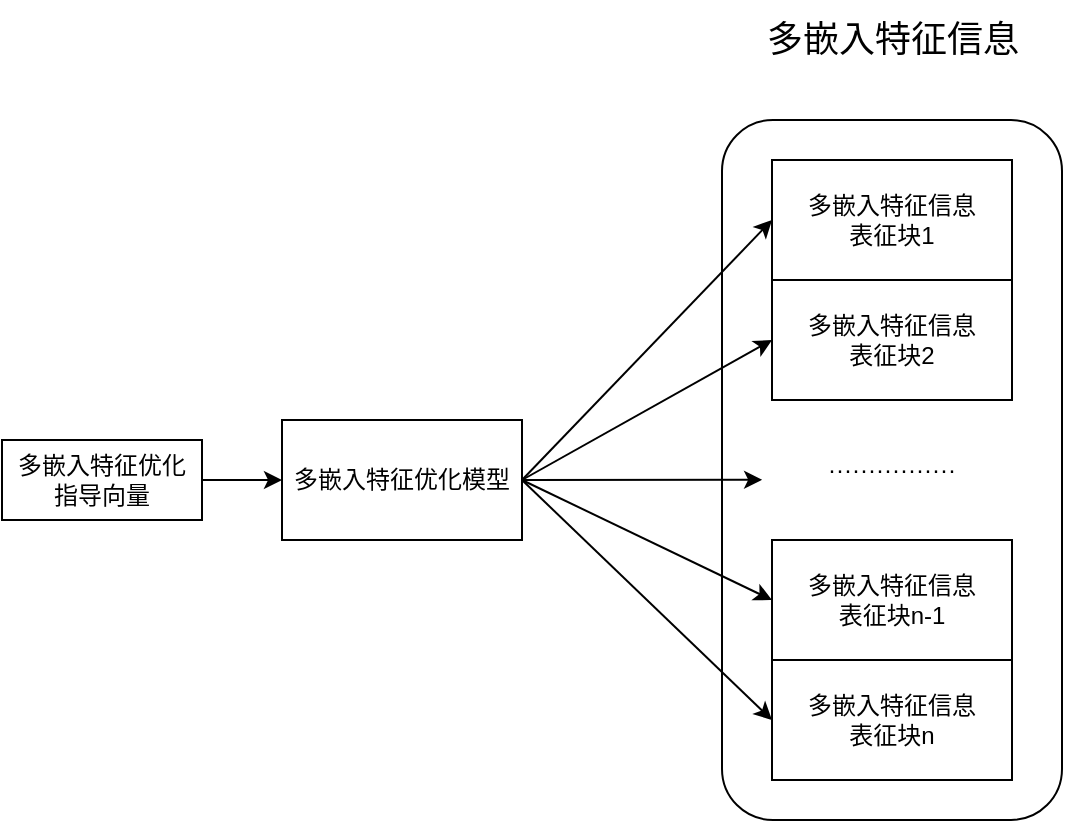 <mxfile version="24.7.7">
  <diagram name="第 1 页" id="JpJuvLmKtG-MRXJeiW7m">
    <mxGraphModel dx="257" dy="1618" grid="1" gridSize="10" guides="1" tooltips="1" connect="1" arrows="1" fold="1" page="1" pageScale="1" pageWidth="1169" pageHeight="827" math="0" shadow="0">
      <root>
        <mxCell id="0" />
        <mxCell id="1" parent="0" />
        <mxCell id="x4KqAzlnpJHavPA9GCZs-4" style="edgeStyle=orthogonalEdgeStyle;rounded=0;orthogonalLoop=1;jettySize=auto;html=1;entryX=0;entryY=0.5;entryDx=0;entryDy=0;" parent="1" source="x4KqAzlnpJHavPA9GCZs-2" target="x4KqAzlnpJHavPA9GCZs-3" edge="1">
          <mxGeometry relative="1" as="geometry" />
        </mxCell>
        <mxCell id="x4KqAzlnpJHavPA9GCZs-2" value="多嵌入特征优化&lt;div&gt;指导向量&lt;/div&gt;" style="rounded=0;whiteSpace=wrap;html=1;" parent="1" vertex="1">
          <mxGeometry x="1270" y="200" width="100" height="40" as="geometry" />
        </mxCell>
        <mxCell id="x4KqAzlnpJHavPA9GCZs-3" value="多嵌入特征优化模型" style="rounded=0;whiteSpace=wrap;html=1;" parent="1" vertex="1">
          <mxGeometry x="1410" y="190" width="120" height="60" as="geometry" />
        </mxCell>
        <mxCell id="x4KqAzlnpJHavPA9GCZs-49" value="&lt;font style=&quot;font-size: 18px;&quot;&gt;多嵌入特征&lt;/font&gt;&lt;span style=&quot;font-size: 18px; background-color: initial;&quot;&gt;信息&lt;/span&gt;" style="text;html=1;align=center;verticalAlign=middle;resizable=0;points=[];autosize=1;strokeColor=none;fillColor=none;" parent="1" vertex="1">
          <mxGeometry x="1640" y="-20" width="150" height="40" as="geometry" />
        </mxCell>
        <mxCell id="x4KqAzlnpJHavPA9GCZs-50" value="················" style="rounded=1;whiteSpace=wrap;html=1;" parent="1" vertex="1">
          <mxGeometry x="1630" y="40" width="170" height="350" as="geometry" />
        </mxCell>
        <mxCell id="x4KqAzlnpJHavPA9GCZs-51" value="多嵌入特征信息&lt;div&gt;表征块1&lt;/div&gt;" style="rounded=0;whiteSpace=wrap;html=1;" parent="1" vertex="1">
          <mxGeometry x="1655" y="60" width="120" height="60" as="geometry" />
        </mxCell>
        <mxCell id="x4KqAzlnpJHavPA9GCZs-52" value="多嵌入特征信息&lt;div&gt;表征块2&lt;/div&gt;" style="rounded=0;whiteSpace=wrap;html=1;" parent="1" vertex="1">
          <mxGeometry x="1655" y="120" width="120" height="60" as="geometry" />
        </mxCell>
        <mxCell id="x4KqAzlnpJHavPA9GCZs-53" value="多嵌入特征信息&lt;div&gt;表征块n&lt;/div&gt;" style="rounded=0;whiteSpace=wrap;html=1;" parent="1" vertex="1">
          <mxGeometry x="1655" y="310" width="120" height="60" as="geometry" />
        </mxCell>
        <mxCell id="x4KqAzlnpJHavPA9GCZs-54" value="多嵌入特征信息&lt;div&gt;表征块n-1&lt;/div&gt;" style="rounded=0;whiteSpace=wrap;html=1;" parent="1" vertex="1">
          <mxGeometry x="1655" y="250" width="120" height="60" as="geometry" />
        </mxCell>
        <mxCell id="x4KqAzlnpJHavPA9GCZs-56" value="" style="endArrow=classic;html=1;rounded=0;exitX=1;exitY=0.5;exitDx=0;exitDy=0;entryX=0;entryY=0.5;entryDx=0;entryDy=0;" parent="1" source="x4KqAzlnpJHavPA9GCZs-3" target="x4KqAzlnpJHavPA9GCZs-51" edge="1">
          <mxGeometry width="50" height="50" relative="1" as="geometry">
            <mxPoint x="1600" y="140" as="sourcePoint" />
            <mxPoint x="1650" y="90" as="targetPoint" />
          </mxGeometry>
        </mxCell>
        <mxCell id="x4KqAzlnpJHavPA9GCZs-57" value="" style="endArrow=classic;html=1;rounded=0;exitX=1;exitY=0.5;exitDx=0;exitDy=0;entryX=0;entryY=0.5;entryDx=0;entryDy=0;" parent="1" source="x4KqAzlnpJHavPA9GCZs-3" target="x4KqAzlnpJHavPA9GCZs-52" edge="1">
          <mxGeometry width="50" height="50" relative="1" as="geometry">
            <mxPoint x="1600" y="200" as="sourcePoint" />
            <mxPoint x="1650" y="150" as="targetPoint" />
          </mxGeometry>
        </mxCell>
        <mxCell id="x4KqAzlnpJHavPA9GCZs-58" value="" style="endArrow=classic;html=1;rounded=0;entryX=0.118;entryY=0.514;entryDx=0;entryDy=0;entryPerimeter=0;" parent="1" target="x4KqAzlnpJHavPA9GCZs-50" edge="1">
          <mxGeometry width="50" height="50" relative="1" as="geometry">
            <mxPoint x="1530" y="220" as="sourcePoint" />
            <mxPoint x="1610" y="220" as="targetPoint" />
          </mxGeometry>
        </mxCell>
        <mxCell id="x4KqAzlnpJHavPA9GCZs-60" value="" style="endArrow=classic;html=1;rounded=0;exitX=1;exitY=0.5;exitDx=0;exitDy=0;entryX=0;entryY=0.5;entryDx=0;entryDy=0;" parent="1" source="x4KqAzlnpJHavPA9GCZs-3" target="x4KqAzlnpJHavPA9GCZs-54" edge="1">
          <mxGeometry width="50" height="50" relative="1" as="geometry">
            <mxPoint x="1540" y="230" as="sourcePoint" />
            <mxPoint x="1620" y="280" as="targetPoint" />
          </mxGeometry>
        </mxCell>
        <mxCell id="x4KqAzlnpJHavPA9GCZs-61" value="" style="endArrow=classic;html=1;rounded=0;exitX=1;exitY=0.5;exitDx=0;exitDy=0;entryX=0;entryY=0.5;entryDx=0;entryDy=0;" parent="1" source="x4KqAzlnpJHavPA9GCZs-3" target="x4KqAzlnpJHavPA9GCZs-53" edge="1">
          <mxGeometry width="50" height="50" relative="1" as="geometry">
            <mxPoint x="1540" y="230" as="sourcePoint" />
            <mxPoint x="1620" y="340" as="targetPoint" />
          </mxGeometry>
        </mxCell>
      </root>
    </mxGraphModel>
  </diagram>
</mxfile>
